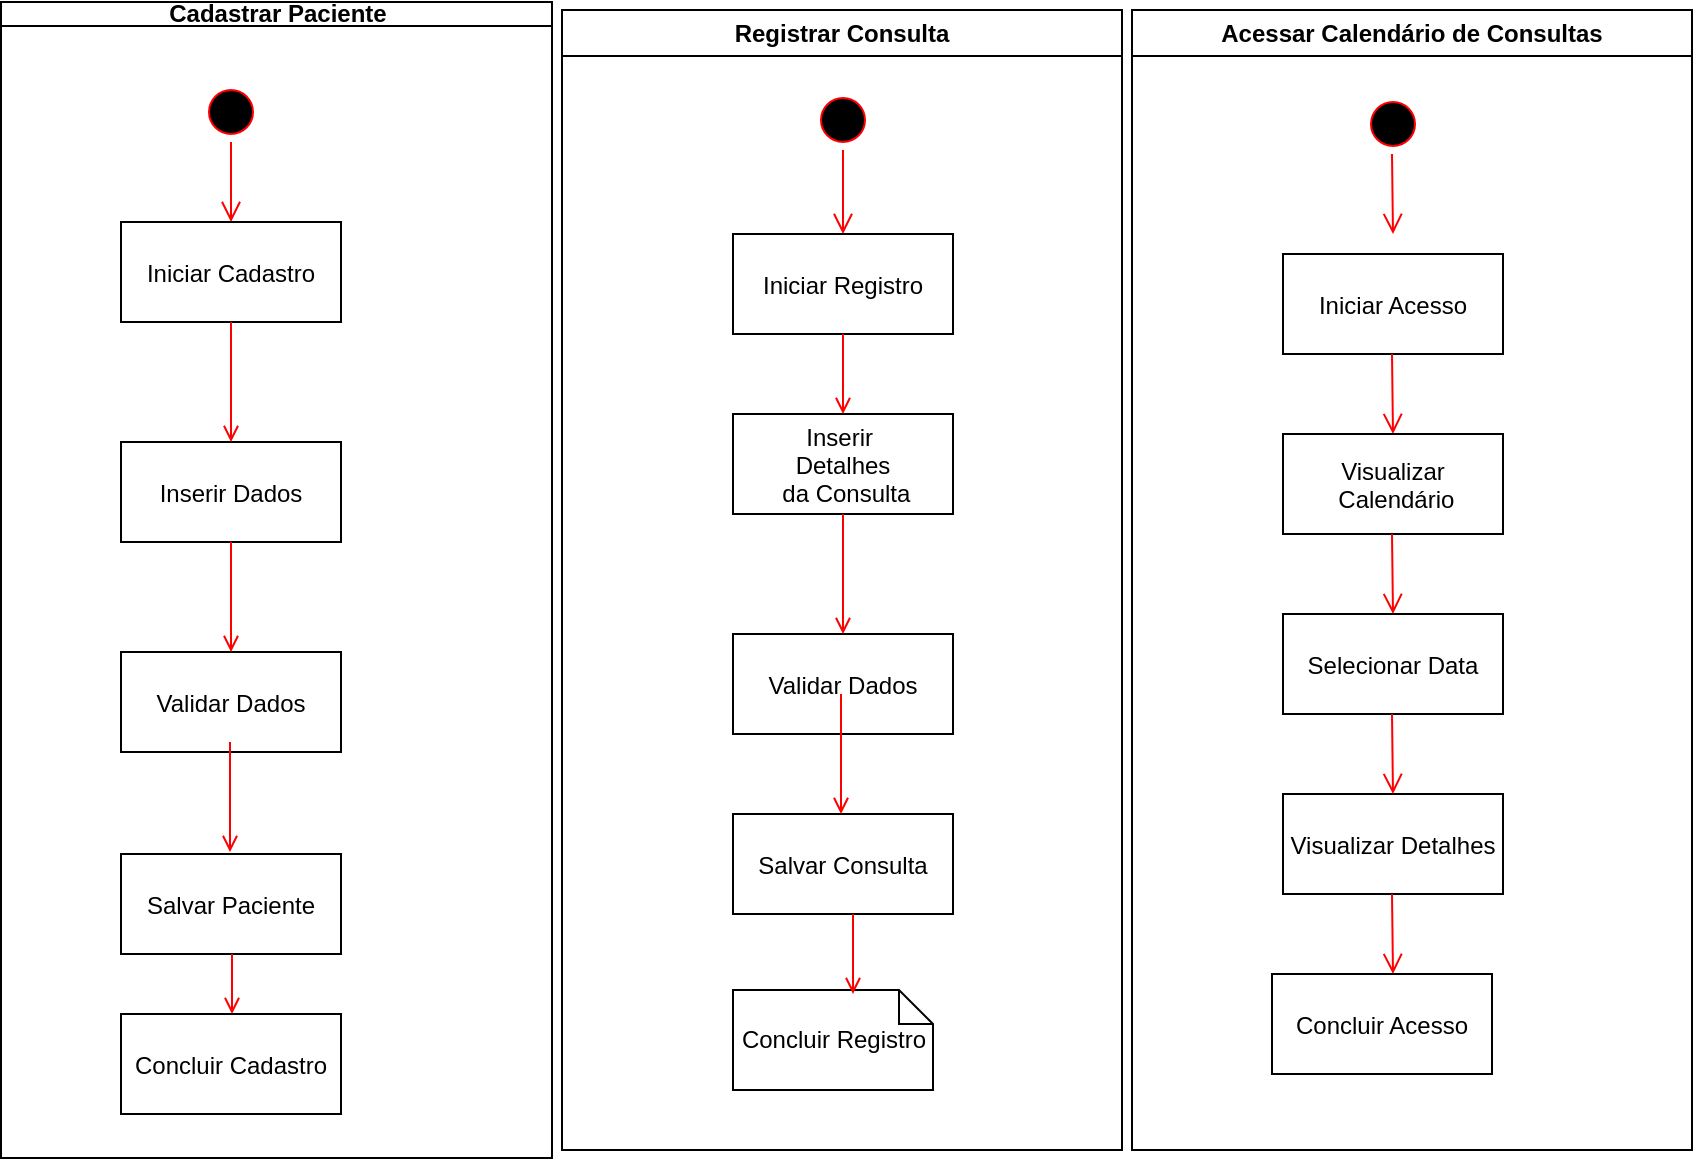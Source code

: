 <mxfile version="24.6.5" type="github">
  <diagram name="Page-1" id="e7e014a7-5840-1c2e-5031-d8a46d1fe8dd">
    <mxGraphModel dx="880" dy="434" grid="1" gridSize="10" guides="1" tooltips="1" connect="1" arrows="1" fold="1" page="1" pageScale="1" pageWidth="1169" pageHeight="826" background="none" math="0" shadow="0">
      <root>
        <mxCell id="0" />
        <mxCell id="1" parent="0" />
        <mxCell id="2" value="Cadastrar Paciente" style="swimlane;whiteSpace=wrap;startSize=12;" parent="1" vertex="1">
          <mxGeometry x="164.5" y="124" width="275.5" height="578" as="geometry" />
        </mxCell>
        <mxCell id="5" value="" style="ellipse;shape=startState;fillColor=#000000;strokeColor=#ff0000;" parent="2" vertex="1">
          <mxGeometry x="100" y="40" width="30" height="30" as="geometry" />
        </mxCell>
        <mxCell id="6" value="" style="edgeStyle=elbowEdgeStyle;elbow=horizontal;verticalAlign=bottom;endArrow=open;endSize=8;strokeColor=#FF0000;endFill=1;rounded=0" parent="2" source="5" target="7" edge="1">
          <mxGeometry x="100" y="40" as="geometry">
            <mxPoint x="115" y="110" as="targetPoint" />
          </mxGeometry>
        </mxCell>
        <mxCell id="7" value="Iniciar Cadastro" style="" parent="2" vertex="1">
          <mxGeometry x="60" y="110" width="110" height="50" as="geometry" />
        </mxCell>
        <mxCell id="8" value="Inserir Dados" style="" parent="2" vertex="1">
          <mxGeometry x="60" y="220" width="110" height="50" as="geometry" />
        </mxCell>
        <mxCell id="9" value="" style="endArrow=open;strokeColor=#FF0000;endFill=1;rounded=0" parent="2" source="7" target="8" edge="1">
          <mxGeometry relative="1" as="geometry" />
        </mxCell>
        <mxCell id="10" value="Validar Dados" style="" parent="2" vertex="1">
          <mxGeometry x="60" y="325" width="110" height="50" as="geometry" />
        </mxCell>
        <mxCell id="11" value="" style="endArrow=open;strokeColor=#FF0000;endFill=1;rounded=0" parent="2" source="8" target="10" edge="1">
          <mxGeometry relative="1" as="geometry" />
        </mxCell>
        <mxCell id="8Y1scMq8MZhiKepzZpFp-41" value="" style="endArrow=open;strokeColor=#FF0000;endFill=1;rounded=0" edge="1" parent="2">
          <mxGeometry relative="1" as="geometry">
            <mxPoint x="114.5" y="370" as="sourcePoint" />
            <mxPoint x="114.5" y="425" as="targetPoint" />
          </mxGeometry>
        </mxCell>
        <mxCell id="8Y1scMq8MZhiKepzZpFp-42" value="Salvar Paciente" style="" vertex="1" parent="2">
          <mxGeometry x="60" y="426" width="110" height="50" as="geometry" />
        </mxCell>
        <mxCell id="8Y1scMq8MZhiKepzZpFp-43" value="" style="endArrow=open;strokeColor=#FF0000;endFill=1;rounded=0" edge="1" parent="2">
          <mxGeometry relative="1" as="geometry">
            <mxPoint x="115.5" y="476" as="sourcePoint" />
            <mxPoint x="115.5" y="506" as="targetPoint" />
          </mxGeometry>
        </mxCell>
        <mxCell id="8Y1scMq8MZhiKepzZpFp-44" value="Concluir Cadastro" style="" vertex="1" parent="2">
          <mxGeometry x="60" y="506" width="110" height="50" as="geometry" />
        </mxCell>
        <mxCell id="3" value="Registrar Consulta" style="swimlane;whiteSpace=wrap" parent="1" vertex="1">
          <mxGeometry x="445" y="128" width="280" height="570" as="geometry" />
        </mxCell>
        <mxCell id="13" value="" style="ellipse;shape=startState;fillColor=#000000;strokeColor=#ff0000;" parent="3" vertex="1">
          <mxGeometry x="125.5" y="40" width="30" height="30" as="geometry" />
        </mxCell>
        <mxCell id="14" value="" style="edgeStyle=elbowEdgeStyle;elbow=horizontal;verticalAlign=bottom;endArrow=open;endSize=8;strokeColor=#FF0000;endFill=1;rounded=0" parent="3" source="13" target="15" edge="1">
          <mxGeometry x="40" y="20" as="geometry">
            <mxPoint x="55" y="90" as="targetPoint" />
          </mxGeometry>
        </mxCell>
        <mxCell id="15" value="Iniciar Registro" style="" parent="3" vertex="1">
          <mxGeometry x="85.5" y="112" width="110" height="50" as="geometry" />
        </mxCell>
        <mxCell id="16" value="Inserir &#xa;Detalhes&#xa; da Consulta" style="" parent="3" vertex="1">
          <mxGeometry x="85.5" y="202" width="110" height="50" as="geometry" />
        </mxCell>
        <mxCell id="17" value="" style="endArrow=open;strokeColor=#FF0000;endFill=1;rounded=0" parent="3" source="15" target="16" edge="1">
          <mxGeometry relative="1" as="geometry" />
        </mxCell>
        <mxCell id="18" value="Validar Dados" style="" parent="3" vertex="1">
          <mxGeometry x="85.5" y="312" width="110" height="50" as="geometry" />
        </mxCell>
        <mxCell id="19" value="" style="endArrow=open;strokeColor=#FF0000;endFill=1;rounded=0" parent="3" source="16" target="18" edge="1">
          <mxGeometry relative="1" as="geometry" />
        </mxCell>
        <mxCell id="30" value="Salvar Consulta" style="" parent="3" vertex="1">
          <mxGeometry x="85.5" y="402" width="110" height="50" as="geometry" />
        </mxCell>
        <mxCell id="31" value="Concluir Registro" style="shape=note;whiteSpace=wrap;size=17" parent="3" vertex="1">
          <mxGeometry x="85.5" y="490" width="100" height="50" as="geometry" />
        </mxCell>
        <mxCell id="8Y1scMq8MZhiKepzZpFp-57" value="" style="endArrow=open;strokeColor=#FF0000;endFill=1;rounded=0" edge="1" parent="3">
          <mxGeometry relative="1" as="geometry">
            <mxPoint x="139.5" y="342" as="sourcePoint" />
            <mxPoint x="139.5" y="402" as="targetPoint" />
          </mxGeometry>
        </mxCell>
        <mxCell id="8Y1scMq8MZhiKepzZpFp-58" value="" style="endArrow=open;strokeColor=#FF0000;endFill=1;rounded=0;entryX=0.6;entryY=0.04;entryDx=0;entryDy=0;entryPerimeter=0;" edge="1" parent="3" target="31">
          <mxGeometry relative="1" as="geometry">
            <mxPoint x="145.5" y="452" as="sourcePoint" />
            <mxPoint x="140" y="482" as="targetPoint" />
            <Array as="points" />
          </mxGeometry>
        </mxCell>
        <mxCell id="4" value="Acessar Calendário de Consultas" style="swimlane;whiteSpace=wrap" parent="1" vertex="1">
          <mxGeometry x="730" y="128" width="280" height="570" as="geometry" />
        </mxCell>
        <mxCell id="33" value="Visualizar Detalhes" style="" parent="4" vertex="1">
          <mxGeometry x="75.5" y="392" width="110" height="50" as="geometry" />
        </mxCell>
        <mxCell id="8Y1scMq8MZhiKepzZpFp-45" value="" style="ellipse;shape=startState;fillColor=#000000;strokeColor=#ff0000;" vertex="1" parent="4">
          <mxGeometry x="115.5" y="42" width="30" height="30" as="geometry" />
        </mxCell>
        <mxCell id="8Y1scMq8MZhiKepzZpFp-46" value="" style="edgeStyle=elbowEdgeStyle;elbow=horizontal;verticalAlign=bottom;endArrow=open;endSize=8;strokeColor=#FF0000;endFill=1;rounded=0" edge="1" parent="4">
          <mxGeometry x="-684.5" y="-108" as="geometry">
            <mxPoint x="131" y="112" as="targetPoint" />
            <mxPoint x="130" y="72" as="sourcePoint" />
          </mxGeometry>
        </mxCell>
        <mxCell id="8Y1scMq8MZhiKepzZpFp-47" value="Iniciar Acesso" style="" vertex="1" parent="4">
          <mxGeometry x="75.5" y="122" width="110" height="50" as="geometry" />
        </mxCell>
        <mxCell id="8Y1scMq8MZhiKepzZpFp-48" value="" style="edgeStyle=elbowEdgeStyle;elbow=horizontal;verticalAlign=bottom;endArrow=open;endSize=8;strokeColor=#FF0000;endFill=1;rounded=0" edge="1" parent="4">
          <mxGeometry x="-1409" y="-236" as="geometry">
            <mxPoint x="131" y="212" as="targetPoint" />
            <mxPoint x="130" y="172" as="sourcePoint" />
          </mxGeometry>
        </mxCell>
        <mxCell id="8Y1scMq8MZhiKepzZpFp-49" value="Visualizar&#xa; Calendário" style="" vertex="1" parent="4">
          <mxGeometry x="75.5" y="212" width="110" height="50" as="geometry" />
        </mxCell>
        <mxCell id="8Y1scMq8MZhiKepzZpFp-52" value="" style="edgeStyle=elbowEdgeStyle;elbow=horizontal;verticalAlign=bottom;endArrow=open;endSize=8;strokeColor=#FF0000;endFill=1;rounded=0" edge="1" parent="4">
          <mxGeometry x="-2133.5" y="-364" as="geometry">
            <mxPoint x="131" y="302" as="targetPoint" />
            <mxPoint x="130" y="262" as="sourcePoint" />
          </mxGeometry>
        </mxCell>
        <mxCell id="8Y1scMq8MZhiKepzZpFp-53" value="Selecionar Data" style="" vertex="1" parent="4">
          <mxGeometry x="75.5" y="302" width="110" height="50" as="geometry" />
        </mxCell>
        <mxCell id="8Y1scMq8MZhiKepzZpFp-54" value="" style="edgeStyle=elbowEdgeStyle;elbow=horizontal;verticalAlign=bottom;endArrow=open;endSize=8;strokeColor=#FF0000;endFill=1;rounded=0" edge="1" parent="4">
          <mxGeometry x="-2863.5" y="-492" as="geometry">
            <mxPoint x="131" y="392" as="targetPoint" />
            <mxPoint x="130" y="352" as="sourcePoint" />
          </mxGeometry>
        </mxCell>
        <mxCell id="8Y1scMq8MZhiKepzZpFp-55" value="" style="edgeStyle=elbowEdgeStyle;elbow=horizontal;verticalAlign=bottom;endArrow=open;endSize=8;strokeColor=#FF0000;endFill=1;rounded=0" edge="1" parent="4">
          <mxGeometry x="-3593.5" y="-620" as="geometry">
            <mxPoint x="131" y="482" as="targetPoint" />
            <mxPoint x="130" y="442" as="sourcePoint" />
          </mxGeometry>
        </mxCell>
        <mxCell id="8Y1scMq8MZhiKepzZpFp-56" value="Concluir Acesso" style="" vertex="1" parent="4">
          <mxGeometry x="70" y="482" width="110" height="50" as="geometry" />
        </mxCell>
      </root>
    </mxGraphModel>
  </diagram>
</mxfile>
